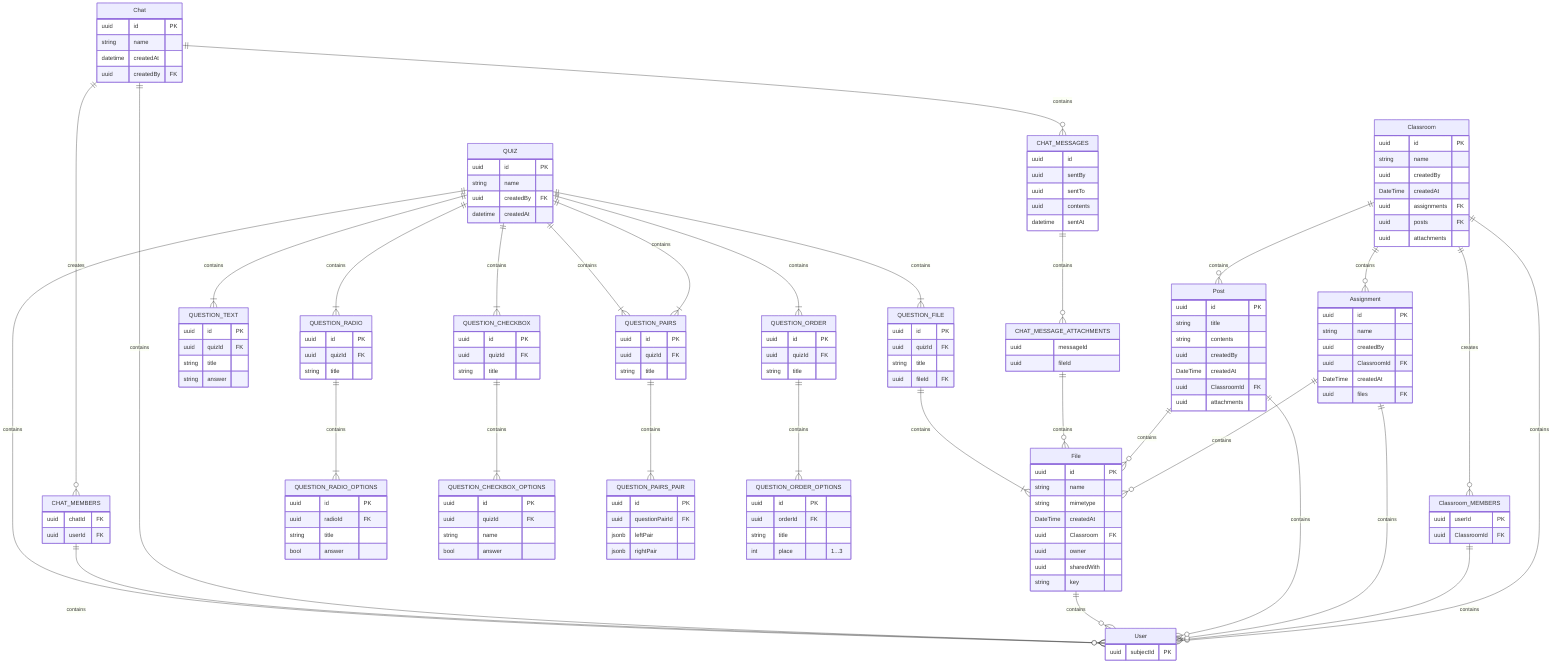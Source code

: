 erDiagram

    User {
        uuid subjectId PK
    }
    Classroom {
        uuid id PK
        string name
        uuid createdBy
        DateTime createdAt
        uuid assignments FK
        uuid posts FK
        uuid attachments
    }
    Classroom ||--o{ User : "contains"

    Classroom ||--o{ Classroom_MEMBERS : "creates"
    Classroom_MEMBERS ||--o{ User : "contains"

    Classroom_MEMBERS {
        uuid userId PK
        uuid ClassroomId FK
    }

    Classroom ||--o{ Assignment : "contains"
    Assignment ||--o{ File : "contains"
    Assignment ||--o{ User : "contains"
    Assignment {
        uuid id PK
        string name
        uuid createdBy
        uuid ClassroomId FK
        DateTime createdAt
        uuid files FK
    }

    Classroom ||--o{ Post : "contains"
    Post ||--o{ File : "contains"
    Post ||--o{ User : "contains"

    Post {
        uuid id PK
        string title
        string contents
        uuid createdBy
        DateTime createdAt
        uuid ClassroomId FK
        uuid attachments
    }

    File ||--o{ User : "contains"
    File {
        uuid id PK
        string name
        string mimetype
        DateTime createdAt
        uuid Classroom FK
        uuid owner
        uuid sharedWith
        string key
    }

    Chat ||--o{ CHAT_MEMBERS : "creates"
    Chat ||--o{ User : "contains"
    Chat ||--o{ CHAT_MESSAGES : "contains"
    Chat {
        uuid id PK
        string name
        datetime createdAt
        uuid createdBy FK
    }

    CHAT_MEMBERS ||--o{ User : "contains"
    CHAT_MEMBERS {
        uuid chatId FK
        uuid userId FK
    }
    CHAT_MESSAGES {
        uuid id
        uuid sentBy
        uuid sentTo
        uuid contents
        datetime sentAt
    }
    CHAT_MESSAGES ||--o{ CHAT_MESSAGE_ATTACHMENTS : "contains"
    CHAT_MESSAGE_ATTACHMENTS ||--o{ File : "contains"

    CHAT_MESSAGE_ATTACHMENTS {
        uuid messageId
        uuid fileId

    }



    QUIZ ||--|{  QUESTION_TEXT : contains
    QUESTION_TEXT {
        uuid id PK
        uuid quizId FK
        string title
        string answer
    }

    QUIZ ||--|{  QUESTION_RADIO : contains
    QUESTION_RADIO {
        uuid id PK
        uuid quizId FK
        string title
    }
    QUESTION_RADIO ||--|{  QUESTION_RADIO_OPTIONS : contains
    QUESTION_RADIO_OPTIONS {
        uuid id PK
        uuid radioId FK
        string title
        bool answer
    }

    QUIZ ||--|{  QUESTION_CHECKBOX : contains
    QUESTION_CHECKBOX {
        uuid id PK
        uuid quizId FK
        string title
    }
    QUESTION_CHECKBOX ||--|{  QUESTION_CHECKBOX_OPTIONS : contains
    QUESTION_CHECKBOX_OPTIONS {
        uuid id PK
        uuid quizId FK
        string name
        bool answer
    }

    QUIZ ||--|{  QUESTION_PAIRS : contains
    QUESTION_PAIRS {
        uuid id PK
        uuid quizId FK
        string title
    }

    QUIZ ||--|{  QUESTION_PAIRS : contains
    QUESTION_PAIRS ||--|{  QUESTION_PAIRS_PAIR : contains
    "QUESTION_PAIRS_PAIR" {
        uuid id PK
        uuid questionPairId FK
        jsonb leftPair
        jsonb rightPair
    }

    QUIZ ||--|{  QUESTION_ORDER : contains
    "QUESTION_ORDER" {
        uuid id PK
        uuid quizId FK
        string title
    }
    QUESTION_ORDER ||--|{  QUESTION_ORDER_OPTIONS : contains
    QUESTION_ORDER_OPTIONS {
        uuid id PK
        uuid orderId FK
        string title
        int place "1...3"
    }

    QUIZ ||--|{  QUESTION_FILE : contains
    QUESTION_FILE ||--|{  File : contains
    QUESTION_FILE {
        uuid id PK
        uuid quizId FK
        string title
        uuid fileId FK
    }

    QUIZ ||--o{ User : "contains"
    QUIZ {
        uuid id PK
        string name
        uuid createdBy FK
        datetime createdAt
    }
